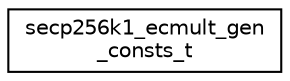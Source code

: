 digraph "Graphical Class Hierarchy"
{
 // LATEX_PDF_SIZE
  edge [fontname="Helvetica",fontsize="10",labelfontname="Helvetica",labelfontsize="10"];
  node [fontname="Helvetica",fontsize="10",shape=record];
  rankdir="LR";
  Node0 [label="secp256k1_ecmult_gen\l_consts_t",height=0.2,width=0.4,color="black", fillcolor="white", style="filled",URL="$structsecp256k1__ecmult__gen__consts__t.html",tooltip=" "];
}
